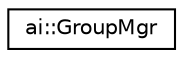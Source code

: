 digraph "Graphical Class Hierarchy"
{
  edge [fontname="Helvetica",fontsize="10",labelfontname="Helvetica",labelfontsize="10"];
  node [fontname="Helvetica",fontsize="10",shape=record];
  rankdir="LR";
  Node1 [label="ai::GroupMgr",height=0.2,width=0.4,color="black", fillcolor="white", style="filled",URL="$classai_1_1GroupMgr.html",tooltip="Maintains the groups a AI can be in. "];
}
